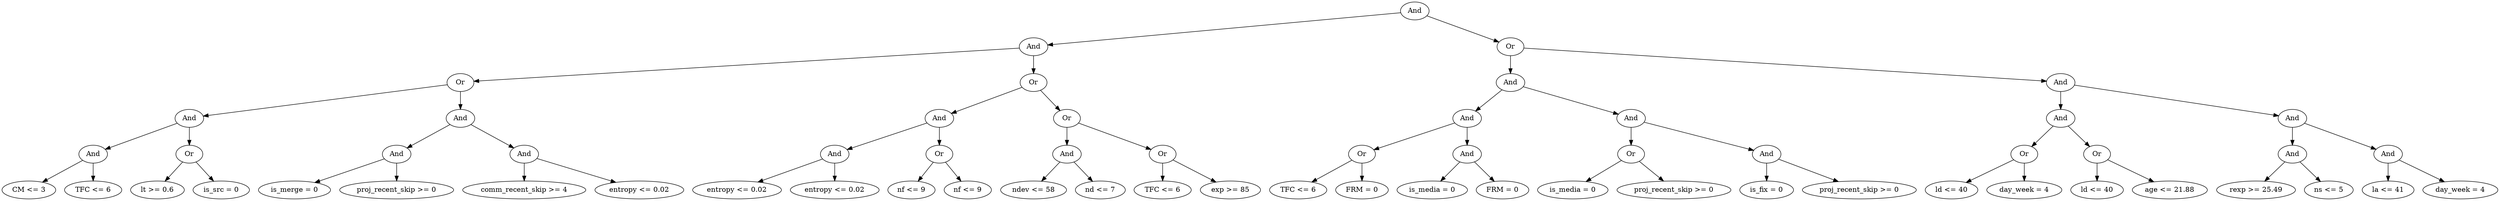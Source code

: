 digraph G {
	graph [bb="0,0,4159.6,396",
		dpi=78
	];
	node [label="\N"];
	1	 [height=0.5,
		label=And,
		pos="2199.8,378",
		width=0.75];
	2	 [height=0.5,
		label=And,
		pos="1705.8,306",
		width=0.75];
	1 -> 2	 [pos="e,1732,310.71 2173.6,373.29 2091.2,361.6 1836.8,325.55 1742,312.12"];
	3	 [height=0.5,
		label=Or,
		pos="2587.8,306",
		width=0.75];
	1 -> 3	 [pos="e,2562.1,311.65 2225.6,372.35 2292.9,360.21 2474.3,327.49 2551.9,313.49"];
	4	 [height=0.5,
		label=Or,
		pos="768.85,234",
		width=0.75];
	2 -> 4	 [pos="e,795.54,236.99 1678.8,302.98 1545.6,293.03 959.52,249.24 805.84,237.76"];
	5	 [height=0.5,
		label=Or,
		pos="1705.8,234",
		width=0.75];
	2 -> 5	 [pos="e,1705.8,252.1 1705.8,287.7 1705.8,279.98 1705.8,270.71 1705.8,262.11"];
	8	 [height=0.5,
		label=And,
		pos="317.85,162",
		width=0.75];
	4 -> 8	 [pos="e,343.83,167.03 742.65,228.93 665.96,217.03 441.82,182.24 353.87,168.59"];
	9	 [height=0.5,
		label=And,
		pos="768.85,162",
		width=0.75];
	4 -> 9	 [pos="e,768.85,180.1 768.85,215.7 768.85,207.98 768.85,198.71 768.85,190.11"];
	16	 [height=0.5,
		label=And,
		pos="155.85,90",
		width=0.75];
	8 -> 16	 [pos="e,178.02,100.58 295.66,151.41 267.62,139.3 219.19,118.37 187.34,104.61"];
	17	 [height=0.5,
		label=Or,
		pos="317.85,90",
		width=0.75];
	8 -> 17	 [pos="e,317.85,108.1 317.85,143.7 317.85,135.98 317.85,126.71 317.85,118.11"];
	32	 [height=0.5,
		label="CM <= 3",
		pos="44.846,18",
		width=1.2457];
	16 -> 32	 [pos="e,67.902,33.54 136.76,76.967 120.21,66.526 95.912,51.204 76.456,38.934"];
	33	 [height=0.5,
		label="TFC <= 6",
		pos="155.85,18",
		width=1.336];
	16 -> 33	 [pos="e,155.85,36.104 155.85,71.697 155.85,63.983 155.85,54.712 155.85,46.112"];
	34	 [height=0.5,
		label="lt >= 0.6",
		pos="263.85,18",
		width=1.1735];
	17 -> 34	 [pos="e,276.55,35.467 305.86,73.465 299.06,64.654 290.41,53.43 282.72,43.463"];
	35	 [height=0.5,
		label="is_src = 0",
		pos="371.85,18",
		width=1.3179];
	17 -> 35	 [pos="e,359.14,35.467 329.83,73.465 336.63,64.654 345.29,53.43 352.97,43.463"];
	18	 [height=0.5,
		label=And,
		pos="662.85,90",
		width=0.75];
	9 -> 18	 [pos="e,681.45,103.29 750.38,148.81 733.69,137.78 708.9,121.41 689.96,108.9"];
	19	 [height=0.5,
		label=And,
		pos="873.85,90",
		width=0.75];
	9 -> 19	 [pos="e,855.24,103.41 787.62,148.49 804.12,137.49 828.32,121.35 846.89,108.97"];
	36	 [height=0.5,
		label="is_merge = 0",
		pos="494.85,18",
		width=1.6068];
	18 -> 36	 [pos="e,527.96,32.798 640.54,79.705 614.3,68.771 570.16,50.38 537.33,36.7"];
	37	 [height=0.5,
		label="proj_recent_skip >= 0",
		pos="662.85,18",
		width=2.5637];
	18 -> 37	 [pos="e,662.85,36.104 662.85,71.697 662.85,63.983 662.85,54.712 662.85,46.112"];
	38	 [height=0.5,
		label="comm_recent_skip >= 4",
		pos="873.85,18",
		width=2.7984];
	19 -> 38	 [pos="e,873.85,36.104 873.85,71.697 873.85,63.983 873.85,54.712 873.85,46.112"];
	39	 [height=0.5,
		label="entropy <= 0.02",
		pos="1061.8,18",
		width=1.9318];
	19 -> 39	 [pos="e,1024,33.108 896.9,80.417 925.97,69.592 976.69,50.707 1014.2,36.728"];
	10	 [height=0.5,
		label=And,
		pos="1548.8,162",
		width=0.75];
	5 -> 10	 [pos="e,1570.7,172.76 1684,223.27 1657,211.23 1610.9,190.67 1580.1,176.95"];
	11	 [height=0.5,
		label=Or,
		pos="1761.8,162",
		width=0.75];
	5 -> 11	 [pos="e,1749.7,178.16 1718,217.81 1725.4,208.55 1735,196.52 1743.4,186.09"];
	20	 [height=0.5,
		label=And,
		pos="1375.8,90",
		width=0.75];
	10 -> 20	 [pos="e,1398.5,100.15 1526.2,151.85 1496.1,139.64 1442.4,117.95 1408,104.03"];
	21	 [height=0.5,
		label=Or,
		pos="1548.8,90",
		width=0.75];
	10 -> 21	 [pos="e,1548.8,108.1 1548.8,143.7 1548.8,135.98 1548.8,126.71 1548.8,118.11"];
	40	 [height=0.5,
		label="entropy <= 0.02",
		pos="1218.8,18",
		width=1.9318];
	20 -> 40	 [pos="e,1252.3,33.907 1354,79.267 1330.2,68.657 1291.5,51.413 1261.6,38.084"];
	41	 [height=0.5,
		label="entropy <= 0.02",
		pos="1375.8,18",
		width=1.9318];
	20 -> 41	 [pos="e,1375.8,36.104 1375.8,71.697 1375.8,63.983 1375.8,54.712 1375.8,46.112"];
	42	 [height=0.5,
		label="nf <= 9",
		pos="1501.8,18",
		width=1.0652];
	21 -> 42	 [pos="e,1512.8,35.307 1538.2,73.116 1532.4,64.469 1525.1,53.575 1518.5,43.833"];
	43	 [height=0.5,
		label="nf <= 9",
		pos="1596.8,18",
		width=1.0652];
	21 -> 43	 [pos="e,1585.7,35.307 1559.7,73.116 1565.7,64.469 1573.1,53.575 1579.8,43.833"];
	22	 [height=0.5,
		label=And,
		pos="1761.8,90",
		width=0.75];
	11 -> 22	 [pos="e,1761.8,108.1 1761.8,143.7 1761.8,135.98 1761.8,126.71 1761.8,118.11"];
	23	 [height=0.5,
		label=Or,
		pos="1922.8,90",
		width=0.75];
	11 -> 23	 [pos="e,1900.8,100.58 1783.9,151.41 1811.8,139.3 1859.9,118.37 1891.5,104.61"];
	44	 [height=0.5,
		label="ndev <= 58",
		pos="1705.8,18",
		width=1.4624];
	22 -> 44	 [pos="e,1719.1,35.628 1749.7,73.811 1742.7,65.015 1733.6,53.73 1725.6,43.688"];
	45	 [height=0.5,
		label="nd <= 7",
		pos="1816.8,18",
		width=1.1193];
	22 -> 45	 [pos="e,1804.2,35.134 1773.8,73.811 1780.8,64.889 1789.8,53.407 1797.8,43.259"];
	46	 [height=0.5,
		label="TFC <= 6",
		pos="1922.8,18",
		width=1.336];
	23 -> 46	 [pos="e,1922.8,36.104 1922.8,71.697 1922.8,63.983 1922.8,54.712 1922.8,46.112"];
	47	 [height=0.5,
		label="exp >= 85",
		pos="2036.8,18",
		width=1.336];
	23 -> 47	 [pos="e,2012.6,33.86 1942.2,77.125 1959.1,66.728 1984.1,51.402 2004.1,39.098"];
	6	 [height=0.5,
		label=And,
		pos="2587.8,234",
		width=0.75];
	3 -> 6	 [pos="e,2587.8,252.1 2587.8,287.7 2587.8,279.98 2587.8,270.71 2587.8,262.11"];
	7	 [height=0.5,
		label=And,
		pos="3440.8,234",
		width=0.75];
	3 -> 7	 [pos="e,3413.9,237.21 2614.8,302.79 2739.4,292.56 3259.9,249.85 3403.8,238.04"];
	12	 [height=0.5,
		label=And,
		pos="2443.8,162",
		width=0.75];
	6 -> 12	 [pos="e,2465.2,173.37 2566.6,222.67 2542.2,210.83 2502.1,191.33 2474.4,177.86"];
	13	 [height=0.5,
		label=And,
		pos="2708.8,162",
		width=0.75];
	6 -> 13	 [pos="e,2689.1,174.4 2607.6,221.6 2627.3,210.16 2658,192.42 2680.4,179.46"];
	24	 [height=0.5,
		label=Or,
		pos="2261.8,90",
		width=0.75];
	12 -> 24	 [pos="e,2284.7,99.794 2420.8,152.13 2388.8,139.83 2330.8,117.5 2294.4,103.51"];
	25	 [height=0.5,
		label=And,
		pos="2443.8,90",
		width=0.75];
	12 -> 25	 [pos="e,2443.8,108.1 2443.8,143.7 2443.8,135.98 2443.8,126.71 2443.8,118.11"];
	48	 [height=0.5,
		label="TFC <= 6",
		pos="2150.8,18",
		width=1.336];
	24 -> 48	 [pos="e,2174.3,33.791 2242.8,76.967 2226.3,66.594 2202.2,51.402 2182.8,39.173"];
	49	 [height=0.5,
		label="FRM = 0",
		pos="2261.8,18",
		width=1.2457];
	24 -> 49	 [pos="e,2261.8,36.104 2261.8,71.697 2261.8,63.983 2261.8,54.712 2261.8,46.112"];
	50	 [height=0.5,
		label="is_media = 0",
		pos="2382.8,18",
		width=1.6068];
	25 -> 50	 [pos="e,2397.5,35.789 2430.9,74.155 2423.2,65.288 2413.2,53.803 2404.3,43.611"];
	51	 [height=0.5,
		label="FRM = 0",
		pos="2503.8,18",
		width=1.2457];
	25 -> 51	 [pos="e,2490,35.134 2456.9,73.811 2464.6,64.8 2474.6,53.177 2483.3,42.955"];
	26	 [height=0.5,
		label=Or,
		pos="2708.8,90",
		width=0.75];
	13 -> 26	 [pos="e,2708.8,108.1 2708.8,143.7 2708.8,135.98 2708.8,126.71 2708.8,118.11"];
	27	 [height=0.5,
		label=And,
		pos="2948.8,90",
		width=0.75];
	13 -> 27	 [pos="e,2924.4,98.116 2733.2,153.9 2776.1,141.38 2865.5,115.32 2914.6,100.99"];
	52	 [height=0.5,
		label="is_media = 0",
		pos="2624.8,18",
		width=1.6068];
	26 -> 52	 [pos="e,2644.2,35.158 2692.6,75.503 2681.2,65.962 2665.6,52.94 2652.2,41.802"];
	53	 [height=0.5,
		label="proj_recent_skip >= 0",
		pos="2792.8,18",
		width=2.5637];
	26 -> 53	 [pos="e,2772.8,35.667 2725,75.503 2736.3,66.094 2751.7,53.299 2764.9,42.264"];
	54	 [height=0.5,
		label="is_fix = 0",
		pos="2948.8,18",
		width=1.2638];
	27 -> 54	 [pos="e,2948.8,36.104 2948.8,71.697 2948.8,63.983 2948.8,54.712 2948.8,46.112"];
	55	 [height=0.5,
		label="proj_recent_skip >= 0",
		pos="3104.8,18",
		width=2.5637];
	27 -> 55	 [pos="e,3069.9,34.701 2970.5,79.267 2993.7,68.86 3031.1,52.072 3060.6,38.855"];
	14	 [height=0.5,
		label=And,
		pos="3440.8,162",
		width=0.75];
	7 -> 14	 [pos="e,3440.8,180.1 3440.8,215.7 3440.8,207.98 3440.8,198.71 3440.8,190.11"];
	15	 [height=0.5,
		label=And,
		pos="3818.8,162",
		width=0.75];
	7 -> 15	 [pos="e,3793.1,167.76 3466.5,228.24 3532.4,216.05 3707.4,183.63 3783.1,169.62"];
	28	 [height=0.5,
		label=Or,
		pos="3379.8,90",
		width=0.75];
	14 -> 28	 [pos="e,3392.8,105.82 3427.9,146.15 3419.7,136.69 3408.8,124.24 3399.5,113.56"];
	29	 [height=0.5,
		label=Or,
		pos="3501.8,90",
		width=0.75];
	14 -> 29	 [pos="e,3488.9,105.82 3453.8,146.15 3462,136.69 3472.9,124.24 3482.2,113.56"];
	56	 [height=0.5,
		label="ld <= 40",
		pos="3257.8,18",
		width=1.1735];
	28 -> 56	 [pos="e,3281.9,32.805 3360,77.597 3341.2,66.838 3312.8,50.509 3290.6,37.819"];
	57	 [height=0.5,
		label="day_week = 4",
		pos="3379.8,18",
		width=1.7151];
	28 -> 57	 [pos="e,3379.8,36.104 3379.8,71.697 3379.8,63.983 3379.8,54.712 3379.8,46.112"];
	58	 [height=0.5,
		label="ld <= 40",
		pos="3501.8,18",
		width=1.1735];
	29 -> 58	 [pos="e,3501.8,36.104 3501.8,71.697 3501.8,63.983 3501.8,54.712 3501.8,46.112"];
	59	 [height=0.5,
		label="age <= 21.88",
		pos="3620.8,18",
		width=1.6249];
	29 -> 59	 [pos="e,3594.9,34.254 3521.5,77.441 3539.1,67.112 3565.2,51.741 3586.2,39.356"];
	30	 [height=0.5,
		label=And,
		pos="3818.8,90",
		width=0.75];
	15 -> 30	 [pos="e,3818.8,108.1 3818.8,143.7 3818.8,135.98 3818.8,126.71 3818.8,118.11"];
	31	 [height=0.5,
		label=And,
		pos="3976.8,90",
		width=0.75];
	15 -> 31	 [pos="e,3955.1,100.65 3840.8,151.27 3868.1,139.2 3914.7,118.55 3945.6,104.84"];
	60	 [height=0.5,
		label="rexp >= 25.49",
		pos="3759.8,18",
		width=1.7332];
	30 -> 60	 [pos="e,3773.9,35.628 3806,73.811 3798.6,64.927 3788.9,53.504 3780.4,43.388"];
	61	 [height=0.5,
		label="ns <= 5",
		pos="3878.8,18",
		width=1.0832];
	30 -> 61	 [pos="e,3865,35.134 3831.9,73.811 3839.6,64.8 3849.6,53.177 3858.3,42.955"];
	62	 [height=0.5,
		label="la <= 41",
		pos="3976.8,18",
		width=1.1374];
	31 -> 62	 [pos="e,3976.8,36.104 3976.8,71.697 3976.8,63.983 3976.8,54.712 3976.8,46.112"];
	63	 [height=0.5,
		label="day_week = 4",
		pos="4097.8,18",
		width=1.7151];
	31 -> 63	 [pos="e,4071.4,34.324 3996.6,77.597 4014.4,67.292 4041,51.879 4062.5,39.446"];
}
